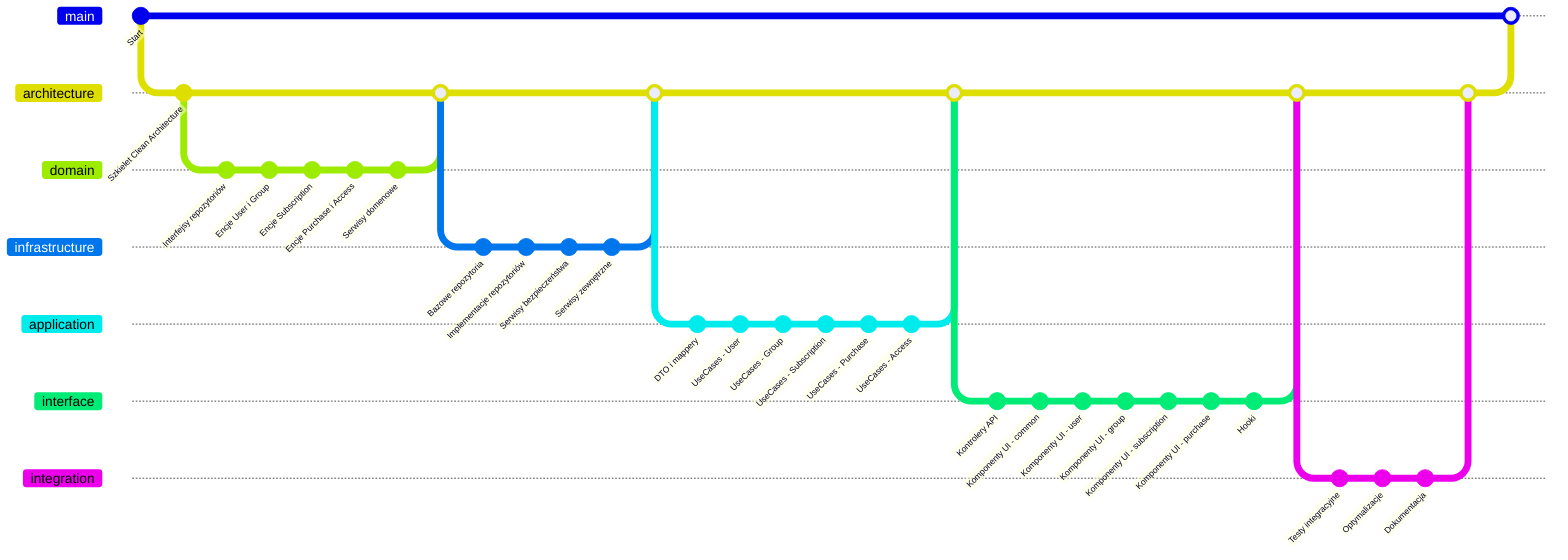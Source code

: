 gitGraph
   commit id: "Start"
   branch architecture
   checkout architecture
   commit id: "Szkielet Clean Architecture"
   branch domain
   checkout domain
   commit id: "Interfejsy repozytoriów"
   commit id: "Encje User i Group"
   commit id: "Encje Subscription"
   commit id: "Encje Purchase i Access"
   commit id: "Serwisy domenowe"
   checkout architecture
   merge domain
   branch infrastructure
   checkout infrastructure
   commit id: "Bazowe repozytoria"
   commit id: "Implementacje repozytoriów"
   commit id: "Serwisy bezpieczeństwa"
   commit id: "Serwisy zewnętrzne"
   checkout architecture
   merge infrastructure
   branch application
   checkout application
   commit id: "DTO i mappery"
   commit id: "UseCases - User"
   commit id: "UseCases - Group"
   commit id: "UseCases - Subscription"
   commit id: "UseCases - Purchase"
   commit id: "UseCases - Access"
   checkout architecture
   merge application
   branch interface
   checkout interface
   commit id: "Kontrolery API"
   commit id: "Komponenty UI - common"
   commit id: "Komponenty UI - user"
   commit id: "Komponenty UI - group"
   commit id: "Komponenty UI - subscription"
   commit id: "Komponenty UI - purchase"
   commit id: "Hooki"
   checkout architecture
   merge interface
   branch integration
   checkout integration
   commit id: "Testy integracyjne"
   commit id: "Optymalizacje"
   commit id: "Dokumentacja"
   checkout architecture
   merge integration
   checkout main
   merge architecture